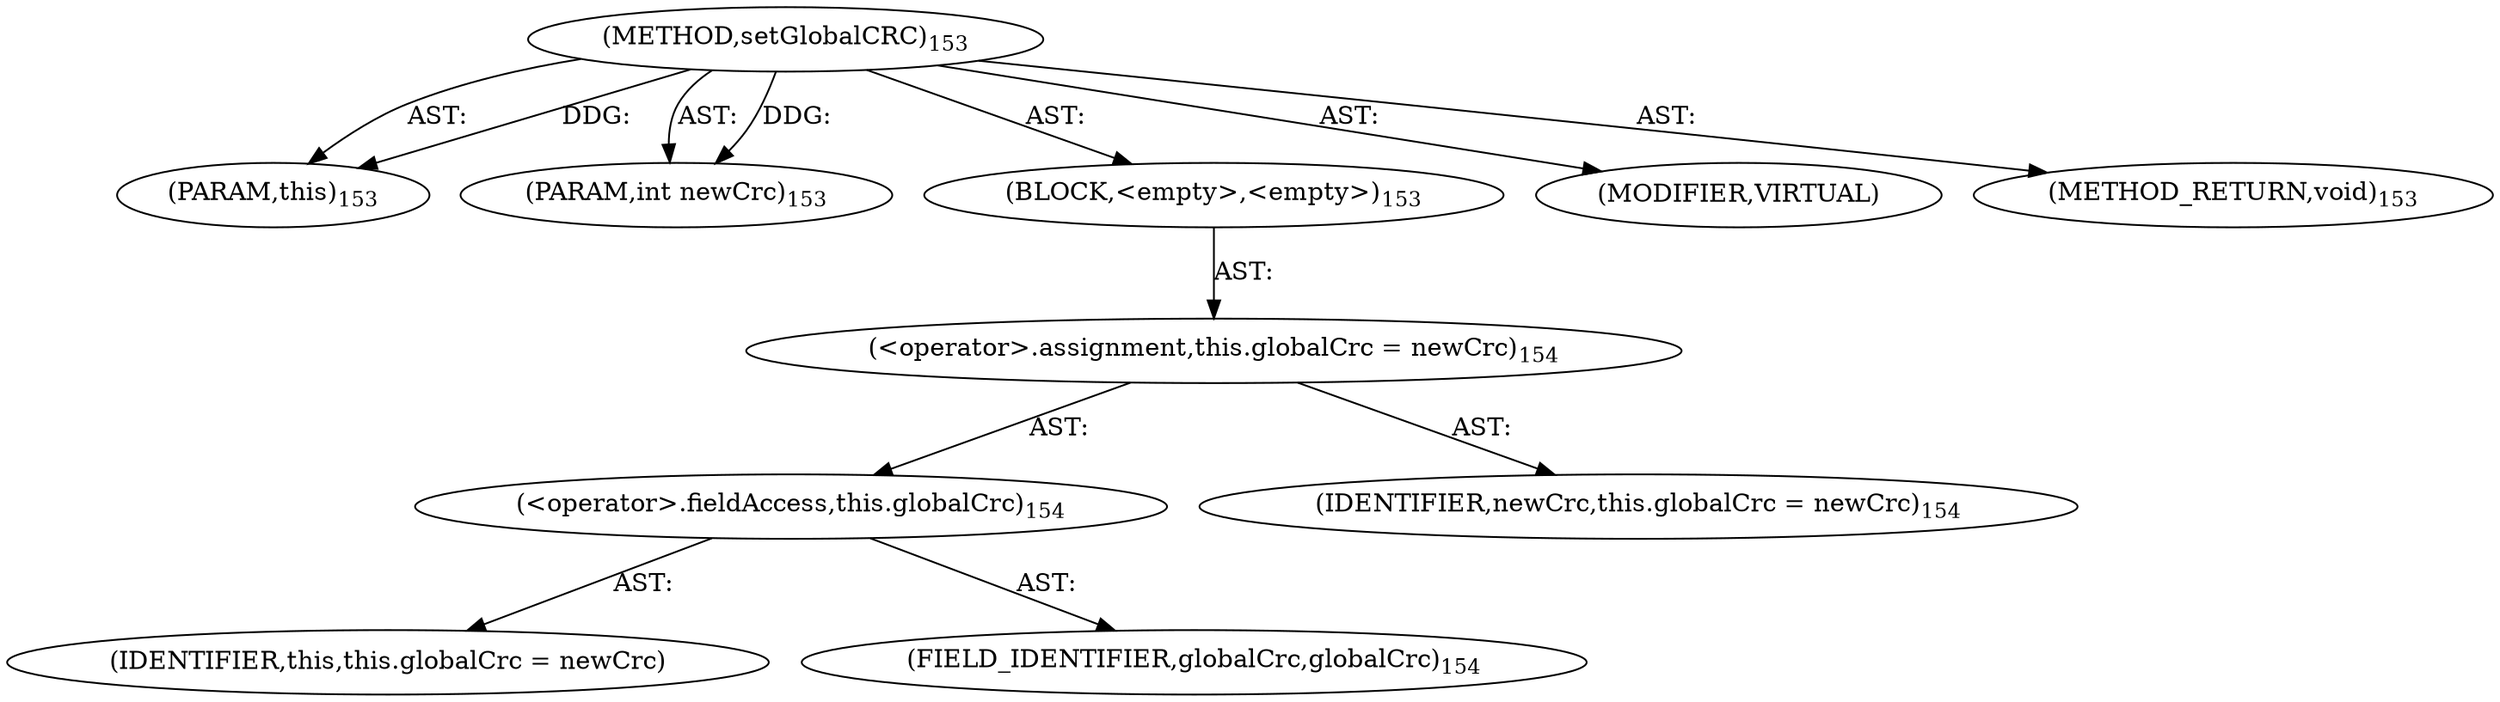 digraph "setGlobalCRC" {  
"111669149700" [label = <(METHOD,setGlobalCRC)<SUB>153</SUB>> ]
"115964116996" [label = <(PARAM,this)<SUB>153</SUB>> ]
"115964116997" [label = <(PARAM,int newCrc)<SUB>153</SUB>> ]
"25769803780" [label = <(BLOCK,&lt;empty&gt;,&lt;empty&gt;)<SUB>153</SUB>> ]
"30064771078" [label = <(&lt;operator&gt;.assignment,this.globalCrc = newCrc)<SUB>154</SUB>> ]
"30064771079" [label = <(&lt;operator&gt;.fieldAccess,this.globalCrc)<SUB>154</SUB>> ]
"68719476740" [label = <(IDENTIFIER,this,this.globalCrc = newCrc)> ]
"55834574851" [label = <(FIELD_IDENTIFIER,globalCrc,globalCrc)<SUB>154</SUB>> ]
"68719476741" [label = <(IDENTIFIER,newCrc,this.globalCrc = newCrc)<SUB>154</SUB>> ]
"133143986183" [label = <(MODIFIER,VIRTUAL)> ]
"128849018884" [label = <(METHOD_RETURN,void)<SUB>153</SUB>> ]
  "111669149700" -> "115964116996"  [ label = "AST: "] 
  "111669149700" -> "115964116997"  [ label = "AST: "] 
  "111669149700" -> "25769803780"  [ label = "AST: "] 
  "111669149700" -> "133143986183"  [ label = "AST: "] 
  "111669149700" -> "128849018884"  [ label = "AST: "] 
  "25769803780" -> "30064771078"  [ label = "AST: "] 
  "30064771078" -> "30064771079"  [ label = "AST: "] 
  "30064771078" -> "68719476741"  [ label = "AST: "] 
  "30064771079" -> "68719476740"  [ label = "AST: "] 
  "30064771079" -> "55834574851"  [ label = "AST: "] 
  "111669149700" -> "115964116996"  [ label = "DDG: "] 
  "111669149700" -> "115964116997"  [ label = "DDG: "] 
}
